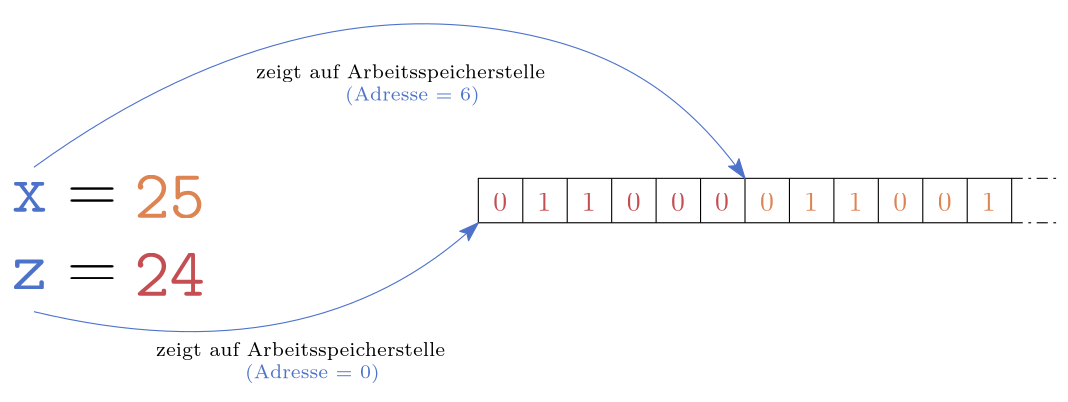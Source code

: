 <?xml version="1.0"?>
<!DOCTYPE ipe SYSTEM "ipe.dtd">
<ipe version="70218" creator="Ipe 7.2.24">
<info created="D:20211013140905" modified="D:20230901152940"/>
<ipestyle name="basic">
<symbol name="arrow/arc(spx)">
<path stroke="sym-stroke" fill="sym-stroke" pen="sym-pen">
0 0 m
-1 0.333 l
-1 -0.333 l
h
</path>
</symbol>
<symbol name="arrow/farc(spx)">
<path stroke="sym-stroke" fill="white" pen="sym-pen">
0 0 m
-1 0.333 l
-1 -0.333 l
h
</path>
</symbol>
<symbol name="arrow/ptarc(spx)">
<path stroke="sym-stroke" fill="sym-stroke" pen="sym-pen">
0 0 m
-1 0.333 l
-0.8 0 l
-1 -0.333 l
h
</path>
</symbol>
<symbol name="arrow/fptarc(spx)">
<path stroke="sym-stroke" fill="white" pen="sym-pen">
0 0 m
-1 0.333 l
-0.8 0 l
-1 -0.333 l
h
</path>
</symbol>
<symbol name="mark/circle(sx)" transformations="translations">
<path fill="sym-stroke">
0.6 0 0 0.6 0 0 e
0.4 0 0 0.4 0 0 e
</path>
</symbol>
<symbol name="mark/disk(sx)" transformations="translations">
<path fill="sym-stroke">
0.6 0 0 0.6 0 0 e
</path>
</symbol>
<symbol name="mark/fdisk(sfx)" transformations="translations">
<group>
<path fill="sym-fill">
0.5 0 0 0.5 0 0 e
</path>
<path fill="sym-stroke" fillrule="eofill">
0.6 0 0 0.6 0 0 e
0.4 0 0 0.4 0 0 e
</path>
</group>
</symbol>
<symbol name="mark/box(sx)" transformations="translations">
<path fill="sym-stroke" fillrule="eofill">
-0.6 -0.6 m
0.6 -0.6 l
0.6 0.6 l
-0.6 0.6 l
h
-0.4 -0.4 m
0.4 -0.4 l
0.4 0.4 l
-0.4 0.4 l
h
</path>
</symbol>
<symbol name="mark/square(sx)" transformations="translations">
<path fill="sym-stroke">
-0.6 -0.6 m
0.6 -0.6 l
0.6 0.6 l
-0.6 0.6 l
h
</path>
</symbol>
<symbol name="mark/fsquare(sfx)" transformations="translations">
<group>
<path fill="sym-fill">
-0.5 -0.5 m
0.5 -0.5 l
0.5 0.5 l
-0.5 0.5 l
h
</path>
<path fill="sym-stroke" fillrule="eofill">
-0.6 -0.6 m
0.6 -0.6 l
0.6 0.6 l
-0.6 0.6 l
h
-0.4 -0.4 m
0.4 -0.4 l
0.4 0.4 l
-0.4 0.4 l
h
</path>
</group>
</symbol>
<symbol name="mark/cross(sx)" transformations="translations">
<group>
<path fill="sym-stroke">
-0.43 -0.57 m
0.57 0.43 l
0.43 0.57 l
-0.57 -0.43 l
h
</path>
<path fill="sym-stroke">
-0.43 0.57 m
0.57 -0.43 l
0.43 -0.57 l
-0.57 0.43 l
h
</path>
</group>
</symbol>
<symbol name="arrow/fnormal(spx)">
<path stroke="sym-stroke" fill="white" pen="sym-pen">
0 0 m
-1 0.333 l
-1 -0.333 l
h
</path>
</symbol>
<symbol name="arrow/pointed(spx)">
<path stroke="sym-stroke" fill="sym-stroke" pen="sym-pen">
0 0 m
-1 0.333 l
-0.8 0 l
-1 -0.333 l
h
</path>
</symbol>
<symbol name="arrow/fpointed(spx)">
<path stroke="sym-stroke" fill="white" pen="sym-pen">
0 0 m
-1 0.333 l
-0.8 0 l
-1 -0.333 l
h
</path>
</symbol>
<symbol name="arrow/linear(spx)">
<path stroke="sym-stroke" pen="sym-pen">
-1 0.333 m
0 0 l
-1 -0.333 l
</path>
</symbol>
<symbol name="arrow/fdouble(spx)">
<path stroke="sym-stroke" fill="white" pen="sym-pen">
0 0 m
-1 0.333 l
-1 -0.333 l
h
-1 0 m
-2 0.333 l
-2 -0.333 l
h
</path>
</symbol>
<symbol name="arrow/double(spx)">
<path stroke="sym-stroke" fill="sym-stroke" pen="sym-pen">
0 0 m
-1 0.333 l
-1 -0.333 l
h
-1 0 m
-2 0.333 l
-2 -0.333 l
h
</path>
</symbol>
<anglesize name="22.5 deg" value="22.5"/>
<anglesize name="30 deg" value="30"/>
<anglesize name="45 deg" value="45"/>
<anglesize name="60 deg" value="60"/>
<anglesize name="90 deg" value="90"/>
<arrowsize name="large" value="10"/>
<arrowsize name="small" value="5"/>
<arrowsize name="tiny" value="3"/>
<color name="blue" value="0 0 1"/>
<color name="brown" value="0.647 0.165 0.165"/>
<color name="darkblue" value="0 0 0.545"/>
<color name="darkcyan" value="0 0.545 0.545"/>
<color name="darkgray" value="0.663"/>
<color name="darkgreen" value="0 0.392 0"/>
<color name="darkmagenta" value="0.545 0 0.545"/>
<color name="darkorange" value="1 0.549 0"/>
<color name="darkred" value="0.545 0 0"/>
<color name="gold" value="1 0.843 0"/>
<color name="gray" value="0.745"/>
<color name="green" value="0 1 0"/>
<color name="lightblue" value="0.678 0.847 0.902"/>
<color name="lightcyan" value="0.878 1 1"/>
<color name="lightgray" value="0.827"/>
<color name="lightgreen" value="0.565 0.933 0.565"/>
<color name="lightyellow" value="1 1 0.878"/>
<color name="navy" value="0 0 0.502"/>
<color name="orange" value="1 0.647 0"/>
<color name="pink" value="1 0.753 0.796"/>
<color name="purple" value="0.627 0.125 0.941"/>
<color name="red" value="1 0 0"/>
<color name="sbblue" value="0.298 0.447 0.79"/>
<color name="sbgreen" value="0.333 0.658 0.407"/>
<color name="sborange" value="0.866 0.517 0.321"/>
<color name="sbpurple" value="0.505 0.447 0.698"/>
<color name="sbred" value="0.768 0.305 0.321"/>
<color name="seagreen" value="0.18 0.545 0.341"/>
<color name="turquoise" value="0.251 0.878 0.816"/>
<color name="verydarkgray" value="0.4"/>
<color name="violet" value="0.933 0.51 0.933"/>
<color name="yellow" value="1 1 0"/>
<dashstyle name="dash dot dotted" value="[4 2 1 2 1 2] 0"/>
<dashstyle name="dash dotted" value="[4 2 1 2] 0"/>
<dashstyle name="dashed" value="[4] 0"/>
<dashstyle name="dotted" value="[1 3] 0"/>
<gridsize name="10 pts (~3.5 mm)" value="10"/>
<gridsize name="14 pts (~5 mm)" value="14"/>
<gridsize name="16 pts (~6 mm)" value="16"/>
<gridsize name="20 pts (~7 mm)" value="20"/>
<gridsize name="28 pts (~10 mm)" value="28"/>
<gridsize name="32 pts (~12 mm)" value="32"/>
<gridsize name="4 pts" value="4"/>
<gridsize name="56 pts (~20 mm)" value="56"/>
<gridsize name="8 pts (~3 mm)" value="8"/>
<opacity name="10%" value="0.1"/>
<opacity name="30%" value="0.3"/>
<opacity name="50%" value="0.5"/>
<opacity name="75%" value="0.75"/>
<pen name="fat" value="1.2"/>
<pen name="heavier" value="0.8"/>
<pen name="ultrafat" value="2"/>
<symbolsize name="large" value="5"/>
<symbolsize name="small" value="2"/>
<symbolsize name="tiny" value="1.1"/>
<textsize name="Huge" value="\Huge"/>
<textsize name="LARGE" value="\LARGE"/>
<textsize name="Large" value="\Large"/>
<textsize name="footnote" value="\footnotesize"/>
<textsize name="huge" value="\huge"/>
<textsize name="large" value="\large"/>
<textsize name="small" value="\small"/>
<textsize name="tiny" value="\tiny"/>
<textstyle name="center" begin="\begin{center}" end="\end{center}"/>
<textstyle name="item" begin="\begin{itemize}\item{}" end="\end{itemize}"/>
<textstyle name="itemize" begin="\begin{itemize}" end="\end{itemize}"/>
<tiling name="falling" angle="-60" step="4" width="1"/>
<tiling name="rising" angle="30" step="4" width="1"/>
</ipestyle>
<page>
<layer name="alpha"/>
<view layers="alpha" active="alpha"/>
<path layer="alpha" fill="white">
484 816 m
484 672 l
100 672 l
100 816 l
h
</path>
<text transformations="translations" pos="104 740" stroke="sbblue" type="label" width="12.755" height="10.672" depth="0" valign="baseline" size="25">\texttt{x}</text>
<path stroke="black">
272 752 m
272 736 l
464 736 l
464 752 l
h
</path>
<path stroke="black">
288 752 m
288 736 l
</path>
<path matrix="1 0 0 1 16 0" stroke="black">
288 752 m
288 736 l
</path>
<path matrix="1 0 0 1 32 0" stroke="black">
288 752 m
288 736 l
</path>
<path matrix="1 0 0 1 48 0" stroke="black">
288 752 m
288 736 l
</path>
<path matrix="1 0 0 1 64 0" stroke="black">
288 752 m
288 736 l
</path>
<path matrix="1 0 0 1 80 0" stroke="black">
288 752 m
288 736 l
</path>
<path matrix="1 0 0 1 96 0" stroke="black">
288 752 m
288 736 l
</path>
<path matrix="1 0 0 1 112 0" stroke="black">
288 752 m
288 736 l
</path>
<path matrix="1 0 0 1 128 0" stroke="black">
288 752 m
288 736 l
</path>
<path matrix="1 0 0 1 144 0" stroke="black">
288 752 m
288 736 l
</path>
<path matrix="1 0 0 1 160 0" stroke="black">
288 752 m
288 736 l
</path>
<text matrix="1 0 0 1 177.244 -3.70399" transformations="translations" pos="276 744" stroke="sborange" type="label" width="4.981" height="6.42" depth="0" valign="baseline">1</text>
<text matrix="1 0 0 1 129.244 -3.70399" transformations="translations" pos="276 744" stroke="sborange" type="label" width="4.981" height="6.42" depth="0" valign="baseline">1</text>
<text matrix="1 0 0 1 113.244 -3.70399" transformations="translations" pos="276 744" stroke="sborange" type="label" width="4.981" height="6.42" depth="0" valign="baseline">1</text>
<text matrix="1 0 0 1 149.393 -27.7918" transformations="translations" pos="272 768" stroke="sborange" type="label" width="4.981" height="6.42" depth="0" valign="baseline">0</text>
<text matrix="1 0 0 1 165.393 -27.7918" transformations="translations" pos="272 768" stroke="sborange" type="label" width="4.981" height="6.42" depth="0" valign="baseline">0</text>
<text matrix="1 0 0 1 101.393 -27.7918" transformations="translations" pos="272 768" stroke="sborange" type="label" width="4.981" height="6.42" depth="0" valign="baseline">0</text>
<path stroke="sbblue" arrow="ptarc/normal">
112 756 m
184 808
300 816
348 780
368 752 c
</path>
<text matrix="1 0 0 1 4 -32" transformations="translations" pos="188 820" stroke="black" type="label" width="104.128" height="4.849" depth="1.35" valign="baseline" size="7">zeigt auf Arbeitsspeicherstelle</text>
<text matrix="1 0 0 1 0 -4" transformations="translations" pos="224 784" stroke="sbblue" type="label" width="48.474" height="5.234" depth="1.74" valign="baseline" size="7">(Adresse = 6)</text>
<path stroke="black" dash="dash dotted">
464 752 m
480 752 l
</path>
<path stroke="black" dash="dash dotted">
464 736 m
480 736 l
</path>
<text matrix="1 0 0 1 0 -8" transformations="translations" pos="124 748" stroke="black" type="label" width="17.843" height="8.814" depth="0" valign="baseline" size="25">=</text>
<text matrix="1 0 0 1 44.0997 -2.23295" transformations="translations" pos="104 740" stroke="sborange" type="label" width="25.51" height="15.148" depth="0" valign="baseline" size="25">\texttt{25}</text>
<text matrix="1 0 0 1 0 -28" transformations="translations" pos="104 740" stroke="sbblue" type="label" width="12.755" height="10.672" depth="0" valign="baseline" size="25">\texttt{z}</text>
<text matrix="1 0 0 1 0 -36" transformations="translations" pos="124 748" stroke="black" type="label" width="17.843" height="8.814" depth="0" valign="baseline" size="25">=</text>
<text matrix="1 0 0 1 44.0997 -30.2329" transformations="translations" pos="104 740" stroke="sbred" type="label" width="25.51" height="15.148" depth="0" valign="baseline" size="25">\texttt{24}</text>
<text matrix="1 0 0 1 81.244 -3.70399" transformations="translations" pos="276 744" stroke="sbred" type="label" width="4.981" height="6.42" depth="0" valign="baseline">0</text>
<text matrix="1 0 0 1 33.244 -3.70399" transformations="translations" pos="276 744" stroke="sbred" type="label" width="4.981" height="6.42" depth="0" valign="baseline">1</text>
<text matrix="1 0 0 1 17.244 -3.70399" transformations="translations" pos="276 744" stroke="sbred" type="label" width="4.981" height="6.42" depth="0" valign="baseline">1</text>
<text matrix="1 0 0 1 53.393 -27.7918" transformations="translations" pos="272 768" stroke="sbred" type="label" width="4.981" height="6.42" depth="0" valign="baseline">0</text>
<text matrix="1 0 0 1 69.393 -27.7918" transformations="translations" pos="272 768" stroke="sbred" type="label" width="4.981" height="6.42" depth="0" valign="baseline">0</text>
<text matrix="1 0 0 1 5.393 -27.7918" transformations="translations" pos="272 768" stroke="sbred" type="label" width="4.981" height="6.42" depth="0" valign="baseline">0</text>
<path stroke="sbblue" arrow="ptarc/normal">
112 704 m
212 680
272 736 c
</path>
<text matrix="1 0 0 1 -32 -132" transformations="translations" pos="188 820" stroke="black" type="label" width="104.128" height="4.849" depth="1.35" valign="baseline" size="7">zeigt auf Arbeitsspeicherstelle</text>
<text matrix="1 0 0 1 -36 -104" transformations="translations" pos="224 784" stroke="sbblue" type="label" width="48.474" height="5.234" depth="1.74" valign="baseline" size="7">(Adresse = 0)</text>
</page>
</ipe>
